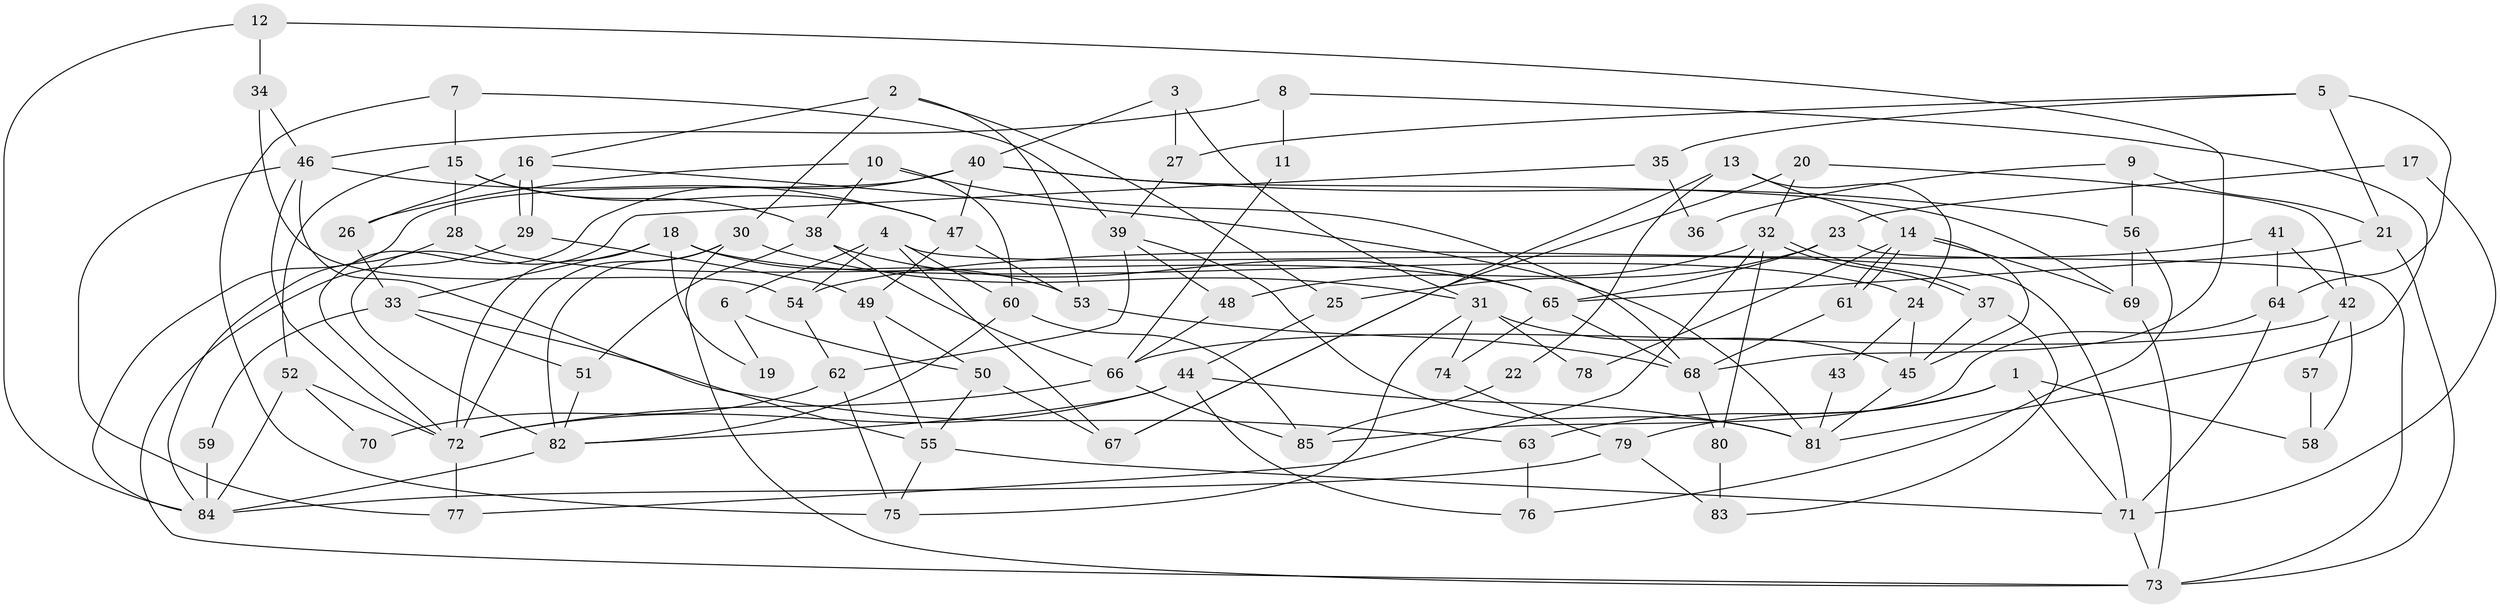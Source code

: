 // Generated by graph-tools (version 1.1) at 2025/02/03/09/25 03:02:09]
// undirected, 85 vertices, 170 edges
graph export_dot {
graph [start="1"]
  node [color=gray90,style=filled];
  1;
  2;
  3;
  4;
  5;
  6;
  7;
  8;
  9;
  10;
  11;
  12;
  13;
  14;
  15;
  16;
  17;
  18;
  19;
  20;
  21;
  22;
  23;
  24;
  25;
  26;
  27;
  28;
  29;
  30;
  31;
  32;
  33;
  34;
  35;
  36;
  37;
  38;
  39;
  40;
  41;
  42;
  43;
  44;
  45;
  46;
  47;
  48;
  49;
  50;
  51;
  52;
  53;
  54;
  55;
  56;
  57;
  58;
  59;
  60;
  61;
  62;
  63;
  64;
  65;
  66;
  67;
  68;
  69;
  70;
  71;
  72;
  73;
  74;
  75;
  76;
  77;
  78;
  79;
  80;
  81;
  82;
  83;
  84;
  85;
  1 -- 79;
  1 -- 71;
  1 -- 58;
  1 -- 63;
  2 -- 16;
  2 -- 30;
  2 -- 25;
  2 -- 53;
  3 -- 31;
  3 -- 40;
  3 -- 27;
  4 -- 54;
  4 -- 71;
  4 -- 6;
  4 -- 60;
  4 -- 67;
  5 -- 64;
  5 -- 27;
  5 -- 21;
  5 -- 35;
  6 -- 50;
  6 -- 19;
  7 -- 15;
  7 -- 75;
  7 -- 39;
  8 -- 81;
  8 -- 46;
  8 -- 11;
  9 -- 21;
  9 -- 56;
  9 -- 36;
  10 -- 60;
  10 -- 68;
  10 -- 26;
  10 -- 38;
  11 -- 66;
  12 -- 68;
  12 -- 84;
  12 -- 34;
  13 -- 14;
  13 -- 24;
  13 -- 22;
  13 -- 67;
  14 -- 69;
  14 -- 61;
  14 -- 61;
  14 -- 45;
  14 -- 78;
  15 -- 47;
  15 -- 38;
  15 -- 28;
  15 -- 52;
  16 -- 26;
  16 -- 29;
  16 -- 29;
  16 -- 81;
  17 -- 23;
  17 -- 71;
  18 -- 53;
  18 -- 72;
  18 -- 19;
  18 -- 24;
  18 -- 33;
  20 -- 67;
  20 -- 32;
  20 -- 42;
  21 -- 65;
  21 -- 73;
  22 -- 85;
  23 -- 25;
  23 -- 73;
  23 -- 65;
  24 -- 45;
  24 -- 43;
  25 -- 44;
  26 -- 33;
  27 -- 39;
  28 -- 65;
  28 -- 84;
  29 -- 73;
  29 -- 49;
  30 -- 31;
  30 -- 72;
  30 -- 73;
  30 -- 82;
  31 -- 45;
  31 -- 74;
  31 -- 75;
  31 -- 78;
  32 -- 48;
  32 -- 37;
  32 -- 37;
  32 -- 77;
  32 -- 80;
  33 -- 51;
  33 -- 59;
  33 -- 63;
  34 -- 46;
  34 -- 54;
  35 -- 82;
  35 -- 36;
  37 -- 45;
  37 -- 83;
  38 -- 66;
  38 -- 51;
  38 -- 65;
  39 -- 81;
  39 -- 48;
  39 -- 62;
  40 -- 84;
  40 -- 56;
  40 -- 47;
  40 -- 69;
  40 -- 72;
  41 -- 64;
  41 -- 54;
  41 -- 42;
  42 -- 57;
  42 -- 58;
  42 -- 66;
  43 -- 81;
  44 -- 72;
  44 -- 82;
  44 -- 76;
  44 -- 81;
  45 -- 81;
  46 -- 72;
  46 -- 55;
  46 -- 47;
  46 -- 77;
  47 -- 49;
  47 -- 53;
  48 -- 66;
  49 -- 50;
  49 -- 55;
  50 -- 67;
  50 -- 55;
  51 -- 82;
  52 -- 72;
  52 -- 70;
  52 -- 84;
  53 -- 68;
  54 -- 62;
  55 -- 71;
  55 -- 75;
  56 -- 76;
  56 -- 69;
  57 -- 58;
  59 -- 84;
  60 -- 82;
  60 -- 85;
  61 -- 68;
  62 -- 75;
  62 -- 70;
  63 -- 76;
  64 -- 85;
  64 -- 71;
  65 -- 68;
  65 -- 74;
  66 -- 72;
  66 -- 85;
  68 -- 80;
  69 -- 73;
  71 -- 73;
  72 -- 77;
  74 -- 79;
  79 -- 84;
  79 -- 83;
  80 -- 83;
  82 -- 84;
}
